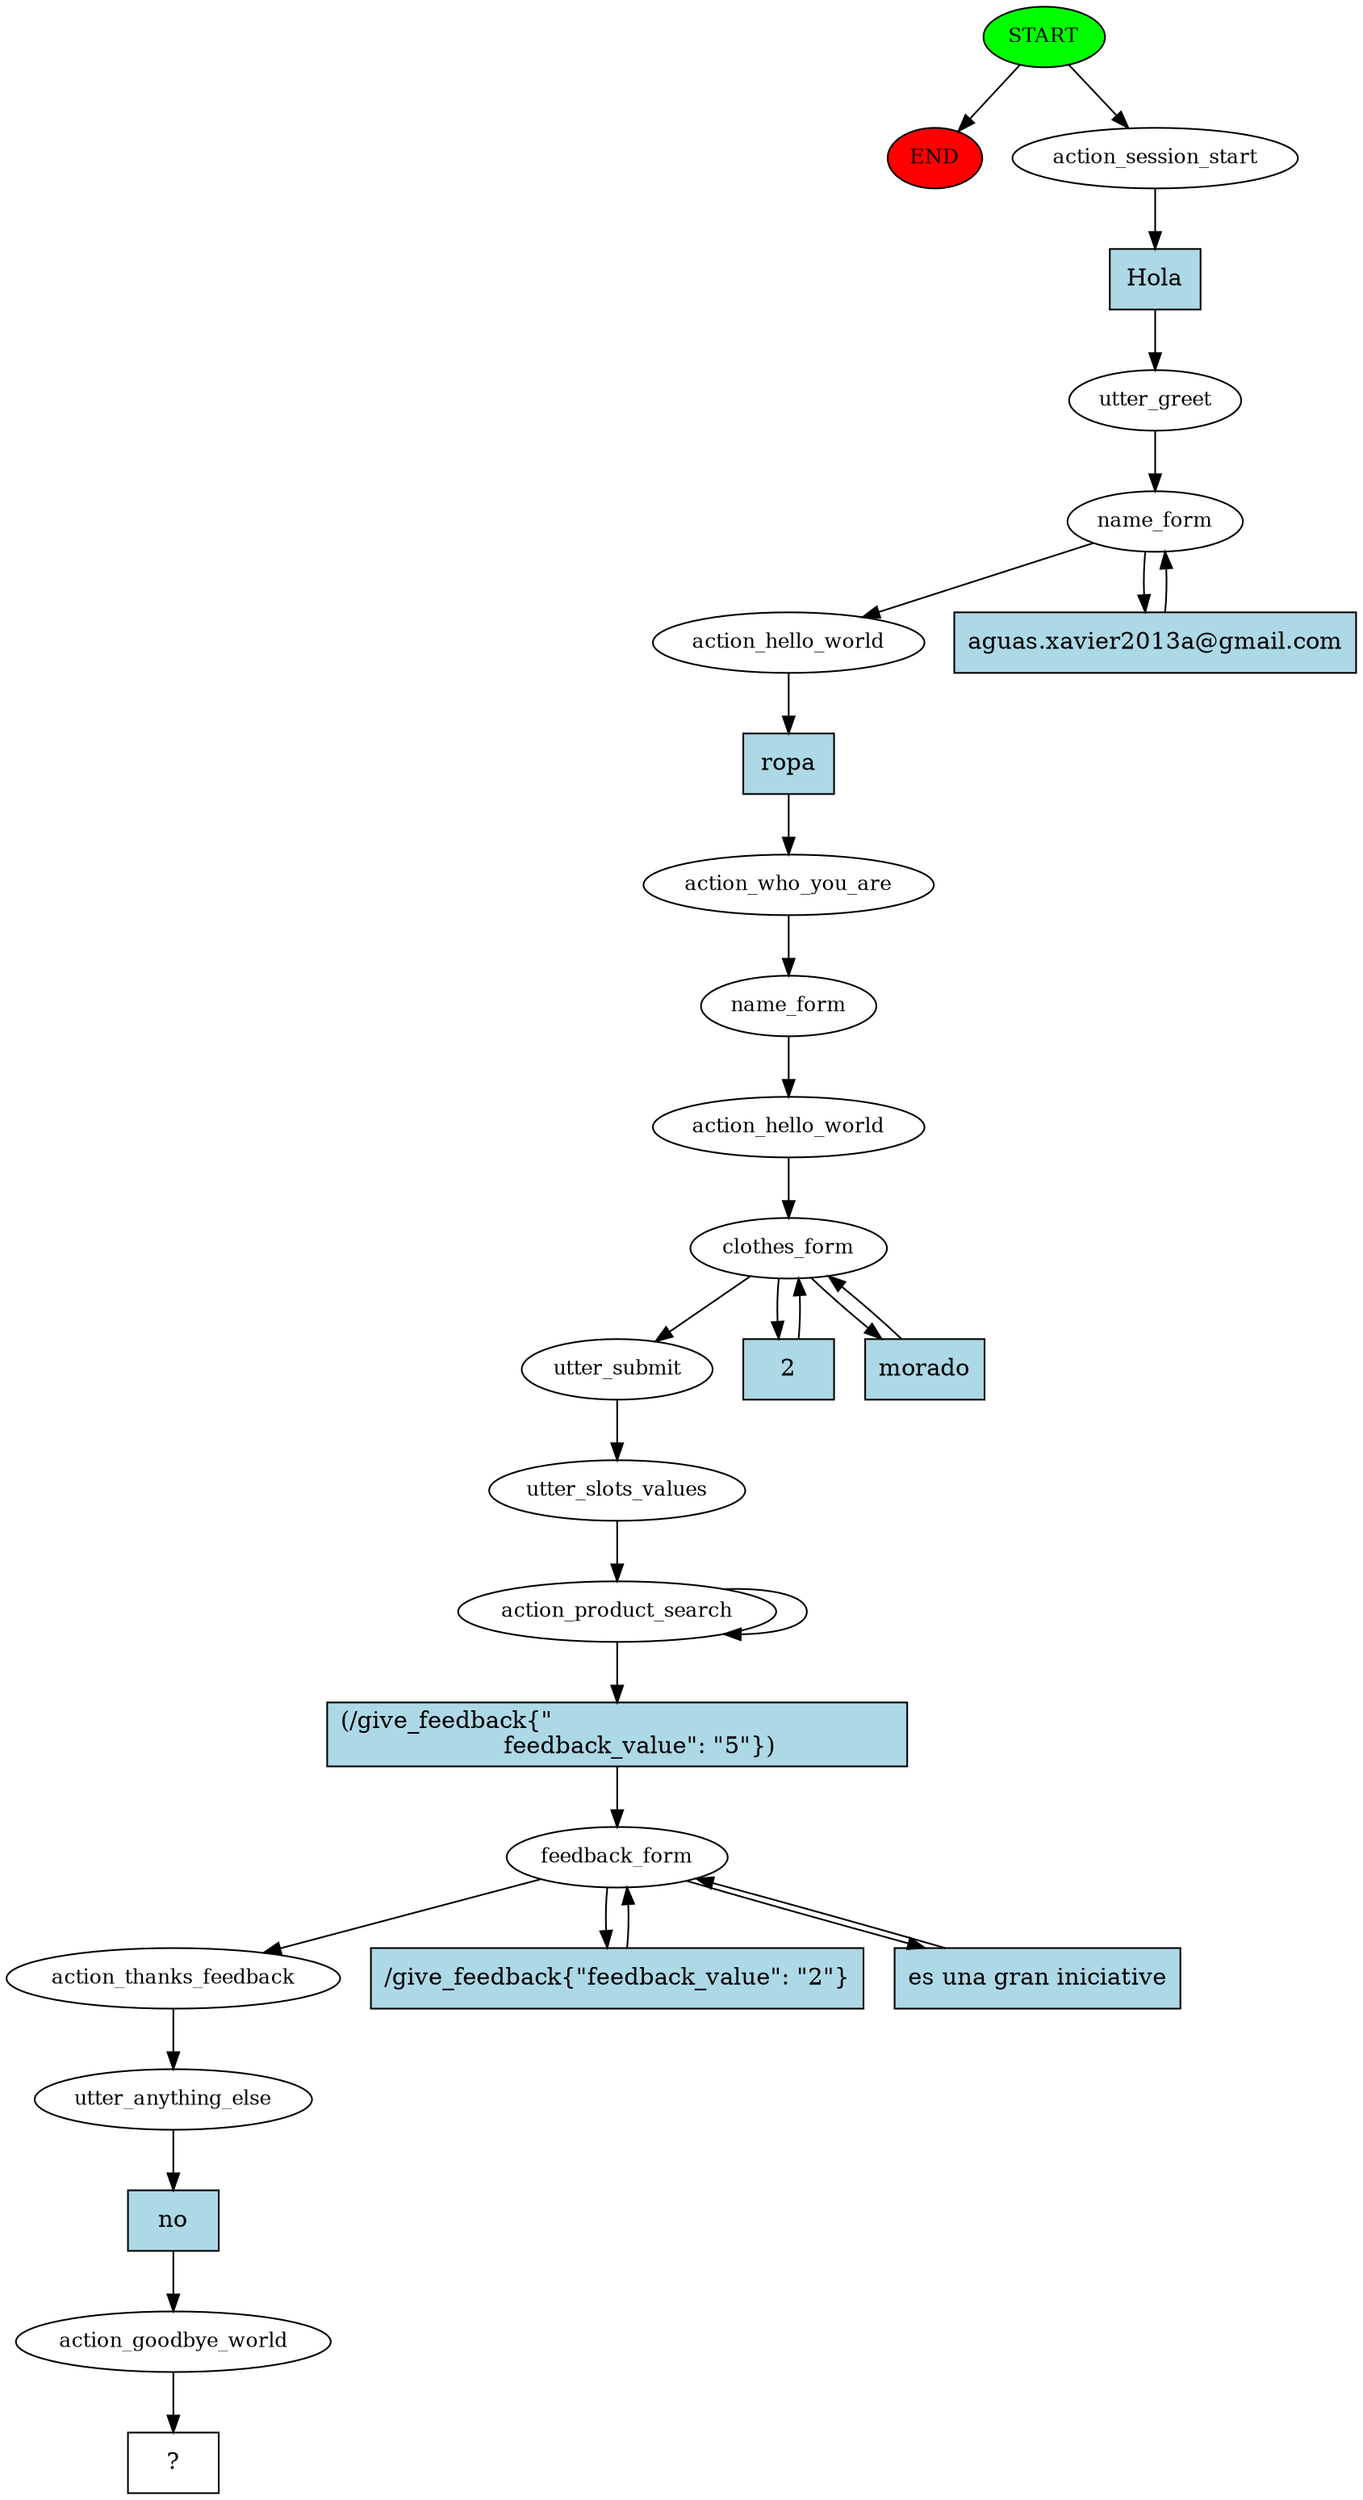 digraph  {
0 [class="start active", fillcolor=green, fontsize=12, label=START, style=filled];
"-1" [class=end, fillcolor=red, fontsize=12, label=END, style=filled];
1 [class=active, fontsize=12, label=action_session_start];
2 [class=active, fontsize=12, label=utter_greet];
3 [class=active, fontsize=12, label=name_form];
6 [class=active, fontsize=12, label=action_hello_world];
7 [class=active, fontsize=12, label=action_who_you_are];
8 [class=active, fontsize=12, label=name_form];
9 [class=active, fontsize=12, label=action_hello_world];
10 [class=active, fontsize=12, label=clothes_form];
15 [class=active, fontsize=12, label=utter_submit];
16 [class=active, fontsize=12, label=utter_slots_values];
17 [class=active, fontsize=12, label=action_product_search];
19 [class=active, fontsize=12, label=feedback_form];
22 [class=active, fontsize=12, label=action_thanks_feedback];
23 [class=active, fontsize=12, label=utter_anything_else];
24 [class=active, fontsize=12, label=action_goodbye_world];
25 [class="intent dashed active", label="  ?  ", shape=rect];
26 [class="intent active", fillcolor=lightblue, label=Hola, shape=rect, style=filled];
27 [class="intent active", fillcolor=lightblue, label="aguas.xavier2013a@gmail.com", shape=rect, style=filled];
28 [class="intent active", fillcolor=lightblue, label=ropa, shape=rect, style=filled];
29 [class="intent active", fillcolor=lightblue, label=2, shape=rect, style=filled];
30 [class="intent active", fillcolor=lightblue, label=morado, shape=rect, style=filled];
31 [class="intent active", fillcolor=lightblue, label="(/give_feedback{\"                                             \n      feedback_value\": \"5\"})", shape=rect, style=filled];
32 [class="intent active", fillcolor=lightblue, label="/give_feedback{\"feedback_value\": \"2\"}", shape=rect, style=filled];
33 [class="intent active", fillcolor=lightblue, label="es una gran iniciative", shape=rect, style=filled];
34 [class="intent active", fillcolor=lightblue, label=no, shape=rect, style=filled];
0 -> "-1"  [class="", key=NONE, label=""];
0 -> 1  [class=active, key=NONE, label=""];
1 -> 26  [class=active, key=0];
2 -> 3  [class=active, key=NONE, label=""];
3 -> 6  [class=active, key=NONE, label=""];
3 -> 27  [class=active, key=0];
6 -> 28  [class=active, key=0];
7 -> 8  [class=active, key=NONE, label=""];
8 -> 9  [class=active, key=NONE, label=""];
9 -> 10  [class=active, key=NONE, label=""];
10 -> 15  [class=active, key=NONE, label=""];
10 -> 29  [class=active, key=0];
10 -> 30  [class=active, key=0];
15 -> 16  [class=active, key=NONE, label=""];
16 -> 17  [class=active, key=NONE, label=""];
17 -> 17  [class=active, key=NONE, label=""];
17 -> 31  [class=active, key=0];
19 -> 22  [class=active, key=NONE, label=""];
19 -> 32  [class=active, key=0];
19 -> 33  [class=active, key=0];
22 -> 23  [class=active, key=NONE, label=""];
23 -> 34  [class=active, key=0];
24 -> 25  [class=active, key=NONE, label=""];
26 -> 2  [class=active, key=0];
27 -> 3  [class=active, key=0];
28 -> 7  [class=active, key=0];
29 -> 10  [class=active, key=0];
30 -> 10  [class=active, key=0];
31 -> 19  [class=active, key=0];
32 -> 19  [class=active, key=0];
33 -> 19  [class=active, key=0];
34 -> 24  [class=active, key=0];
}
